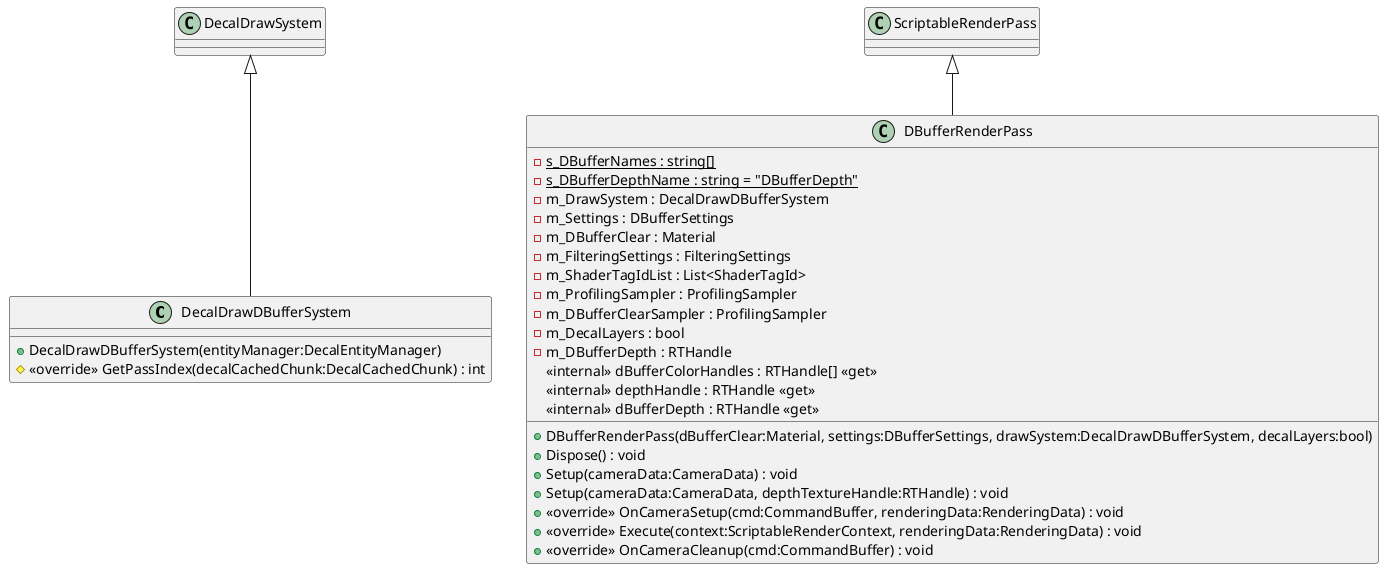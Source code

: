 @startuml
class DecalDrawDBufferSystem {
    + DecalDrawDBufferSystem(entityManager:DecalEntityManager)
    # <<override>> GetPassIndex(decalCachedChunk:DecalCachedChunk) : int
}
class DBufferRenderPass {
    - {static} s_DBufferNames : string[]
    - {static} s_DBufferDepthName : string = "DBufferDepth"
    - m_DrawSystem : DecalDrawDBufferSystem
    - m_Settings : DBufferSettings
    - m_DBufferClear : Material
    - m_FilteringSettings : FilteringSettings
    - m_ShaderTagIdList : List<ShaderTagId>
    - m_ProfilingSampler : ProfilingSampler
    - m_DBufferClearSampler : ProfilingSampler
    - m_DecalLayers : bool
    - m_DBufferDepth : RTHandle
    <<internal>> dBufferColorHandles : RTHandle[] <<get>>
    <<internal>> depthHandle : RTHandle <<get>>
    <<internal>> dBufferDepth : RTHandle <<get>>
    + DBufferRenderPass(dBufferClear:Material, settings:DBufferSettings, drawSystem:DecalDrawDBufferSystem, decalLayers:bool)
    + Dispose() : void
    + Setup(cameraData:CameraData) : void
    + Setup(cameraData:CameraData, depthTextureHandle:RTHandle) : void
    + <<override>> OnCameraSetup(cmd:CommandBuffer, renderingData:RenderingData) : void
    + <<override>> Execute(context:ScriptableRenderContext, renderingData:RenderingData) : void
    + <<override>> OnCameraCleanup(cmd:CommandBuffer) : void
}
DecalDrawSystem <|-- DecalDrawDBufferSystem
ScriptableRenderPass <|-- DBufferRenderPass
@enduml
